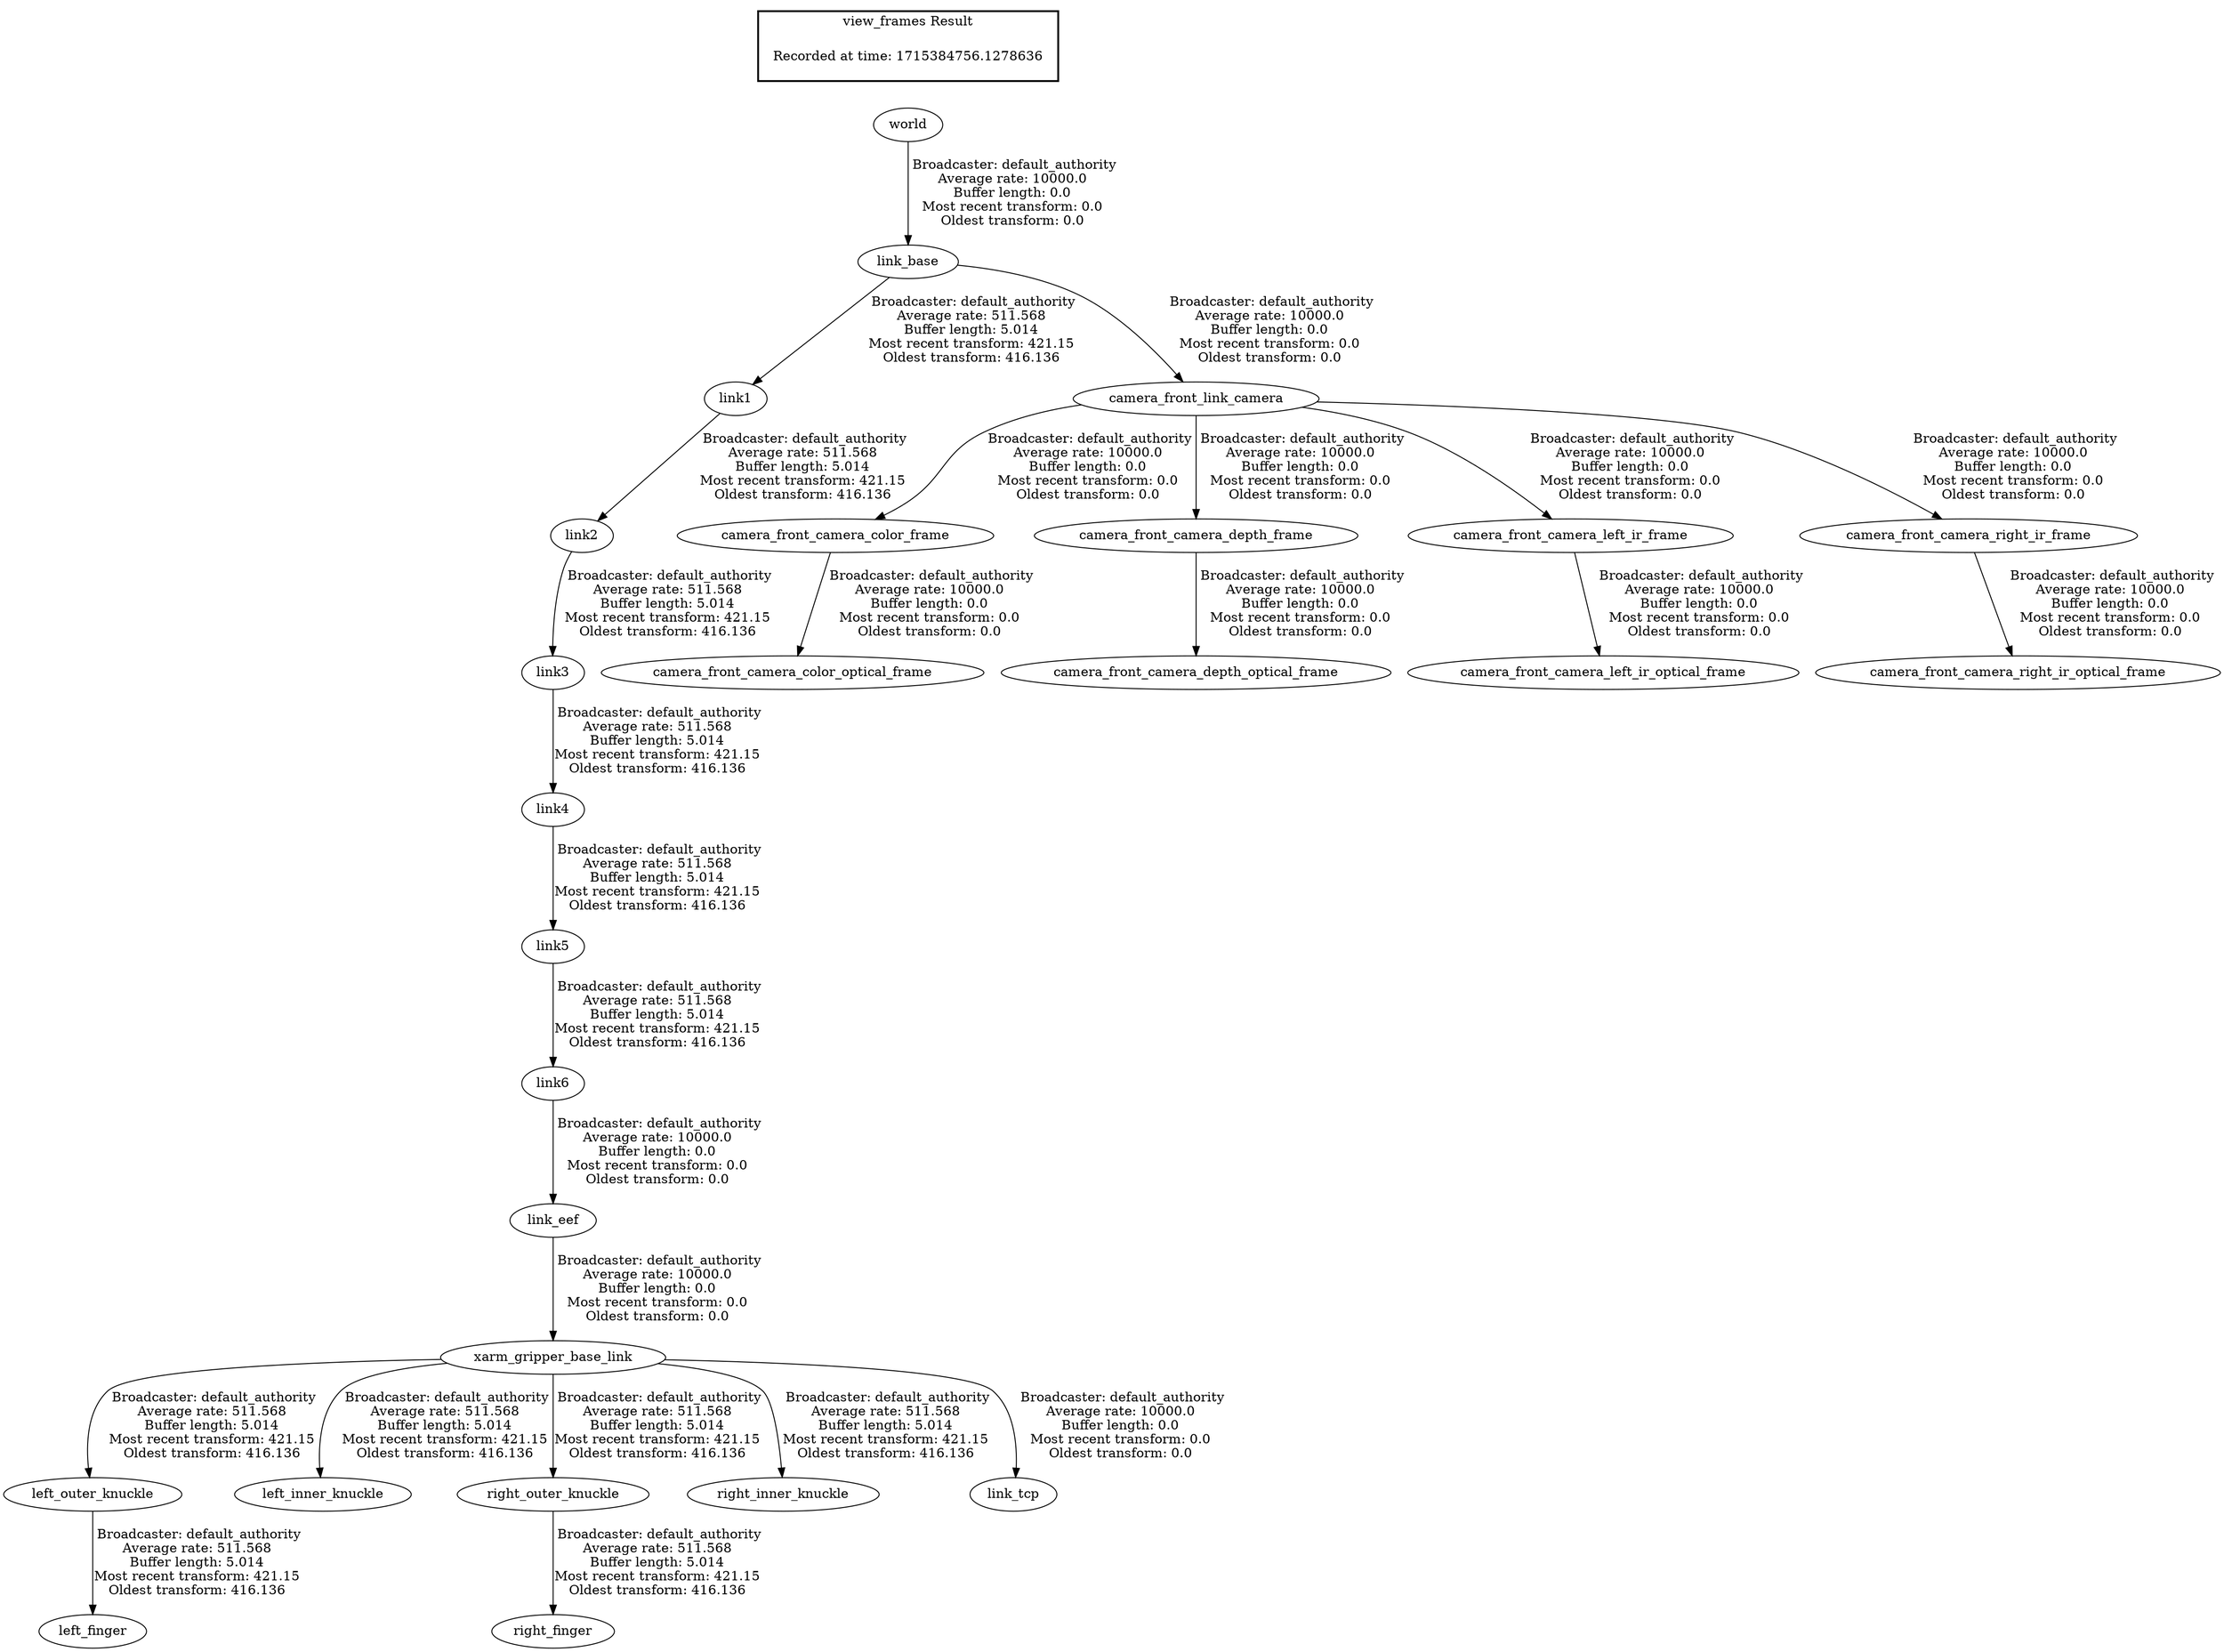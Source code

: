 digraph G {
"xarm_gripper_base_link" -> "left_outer_knuckle"[label=" Broadcaster: default_authority\nAverage rate: 511.568\nBuffer length: 5.014\nMost recent transform: 421.15\nOldest transform: 416.136\n"];
"link_eef" -> "xarm_gripper_base_link"[label=" Broadcaster: default_authority\nAverage rate: 10000.0\nBuffer length: 0.0\nMost recent transform: 0.0\nOldest transform: 0.0\n"];
"link_base" -> "link1"[label=" Broadcaster: default_authority\nAverage rate: 511.568\nBuffer length: 5.014\nMost recent transform: 421.15\nOldest transform: 416.136\n"];
"world" -> "link_base"[label=" Broadcaster: default_authority\nAverage rate: 10000.0\nBuffer length: 0.0\nMost recent transform: 0.0\nOldest transform: 0.0\n"];
"link1" -> "link2"[label=" Broadcaster: default_authority\nAverage rate: 511.568\nBuffer length: 5.014\nMost recent transform: 421.15\nOldest transform: 416.136\n"];
"link2" -> "link3"[label=" Broadcaster: default_authority\nAverage rate: 511.568\nBuffer length: 5.014\nMost recent transform: 421.15\nOldest transform: 416.136\n"];
"link3" -> "link4"[label=" Broadcaster: default_authority\nAverage rate: 511.568\nBuffer length: 5.014\nMost recent transform: 421.15\nOldest transform: 416.136\n"];
"link4" -> "link5"[label=" Broadcaster: default_authority\nAverage rate: 511.568\nBuffer length: 5.014\nMost recent transform: 421.15\nOldest transform: 416.136\n"];
"link5" -> "link6"[label=" Broadcaster: default_authority\nAverage rate: 511.568\nBuffer length: 5.014\nMost recent transform: 421.15\nOldest transform: 416.136\n"];
"left_outer_knuckle" -> "left_finger"[label=" Broadcaster: default_authority\nAverage rate: 511.568\nBuffer length: 5.014\nMost recent transform: 421.15\nOldest transform: 416.136\n"];
"xarm_gripper_base_link" -> "left_inner_knuckle"[label=" Broadcaster: default_authority\nAverage rate: 511.568\nBuffer length: 5.014\nMost recent transform: 421.15\nOldest transform: 416.136\n"];
"right_outer_knuckle" -> "right_finger"[label=" Broadcaster: default_authority\nAverage rate: 511.568\nBuffer length: 5.014\nMost recent transform: 421.15\nOldest transform: 416.136\n"];
"xarm_gripper_base_link" -> "right_outer_knuckle"[label=" Broadcaster: default_authority\nAverage rate: 511.568\nBuffer length: 5.014\nMost recent transform: 421.15\nOldest transform: 416.136\n"];
"xarm_gripper_base_link" -> "right_inner_knuckle"[label=" Broadcaster: default_authority\nAverage rate: 511.568\nBuffer length: 5.014\nMost recent transform: 421.15\nOldest transform: 416.136\n"];
"camera_front_link_camera" -> "camera_front_camera_color_frame"[label=" Broadcaster: default_authority\nAverage rate: 10000.0\nBuffer length: 0.0\nMost recent transform: 0.0\nOldest transform: 0.0\n"];
"link_base" -> "camera_front_link_camera"[label=" Broadcaster: default_authority\nAverage rate: 10000.0\nBuffer length: 0.0\nMost recent transform: 0.0\nOldest transform: 0.0\n"];
"camera_front_camera_color_frame" -> "camera_front_camera_color_optical_frame"[label=" Broadcaster: default_authority\nAverage rate: 10000.0\nBuffer length: 0.0\nMost recent transform: 0.0\nOldest transform: 0.0\n"];
"camera_front_link_camera" -> "camera_front_camera_depth_frame"[label=" Broadcaster: default_authority\nAverage rate: 10000.0\nBuffer length: 0.0\nMost recent transform: 0.0\nOldest transform: 0.0\n"];
"camera_front_camera_depth_frame" -> "camera_front_camera_depth_optical_frame"[label=" Broadcaster: default_authority\nAverage rate: 10000.0\nBuffer length: 0.0\nMost recent transform: 0.0\nOldest transform: 0.0\n"];
"camera_front_link_camera" -> "camera_front_camera_left_ir_frame"[label=" Broadcaster: default_authority\nAverage rate: 10000.0\nBuffer length: 0.0\nMost recent transform: 0.0\nOldest transform: 0.0\n"];
"camera_front_camera_left_ir_frame" -> "camera_front_camera_left_ir_optical_frame"[label=" Broadcaster: default_authority\nAverage rate: 10000.0\nBuffer length: 0.0\nMost recent transform: 0.0\nOldest transform: 0.0\n"];
"camera_front_link_camera" -> "camera_front_camera_right_ir_frame"[label=" Broadcaster: default_authority\nAverage rate: 10000.0\nBuffer length: 0.0\nMost recent transform: 0.0\nOldest transform: 0.0\n"];
"camera_front_camera_right_ir_frame" -> "camera_front_camera_right_ir_optical_frame"[label=" Broadcaster: default_authority\nAverage rate: 10000.0\nBuffer length: 0.0\nMost recent transform: 0.0\nOldest transform: 0.0\n"];
"link6" -> "link_eef"[label=" Broadcaster: default_authority\nAverage rate: 10000.0\nBuffer length: 0.0\nMost recent transform: 0.0\nOldest transform: 0.0\n"];
"xarm_gripper_base_link" -> "link_tcp"[label=" Broadcaster: default_authority\nAverage rate: 10000.0\nBuffer length: 0.0\nMost recent transform: 0.0\nOldest transform: 0.0\n"];
edge [style=invis];
 subgraph cluster_legend { style=bold; color=black; label ="view_frames Result";
"Recorded at time: 1715384756.1278636"[ shape=plaintext ] ;
}->"world";
}